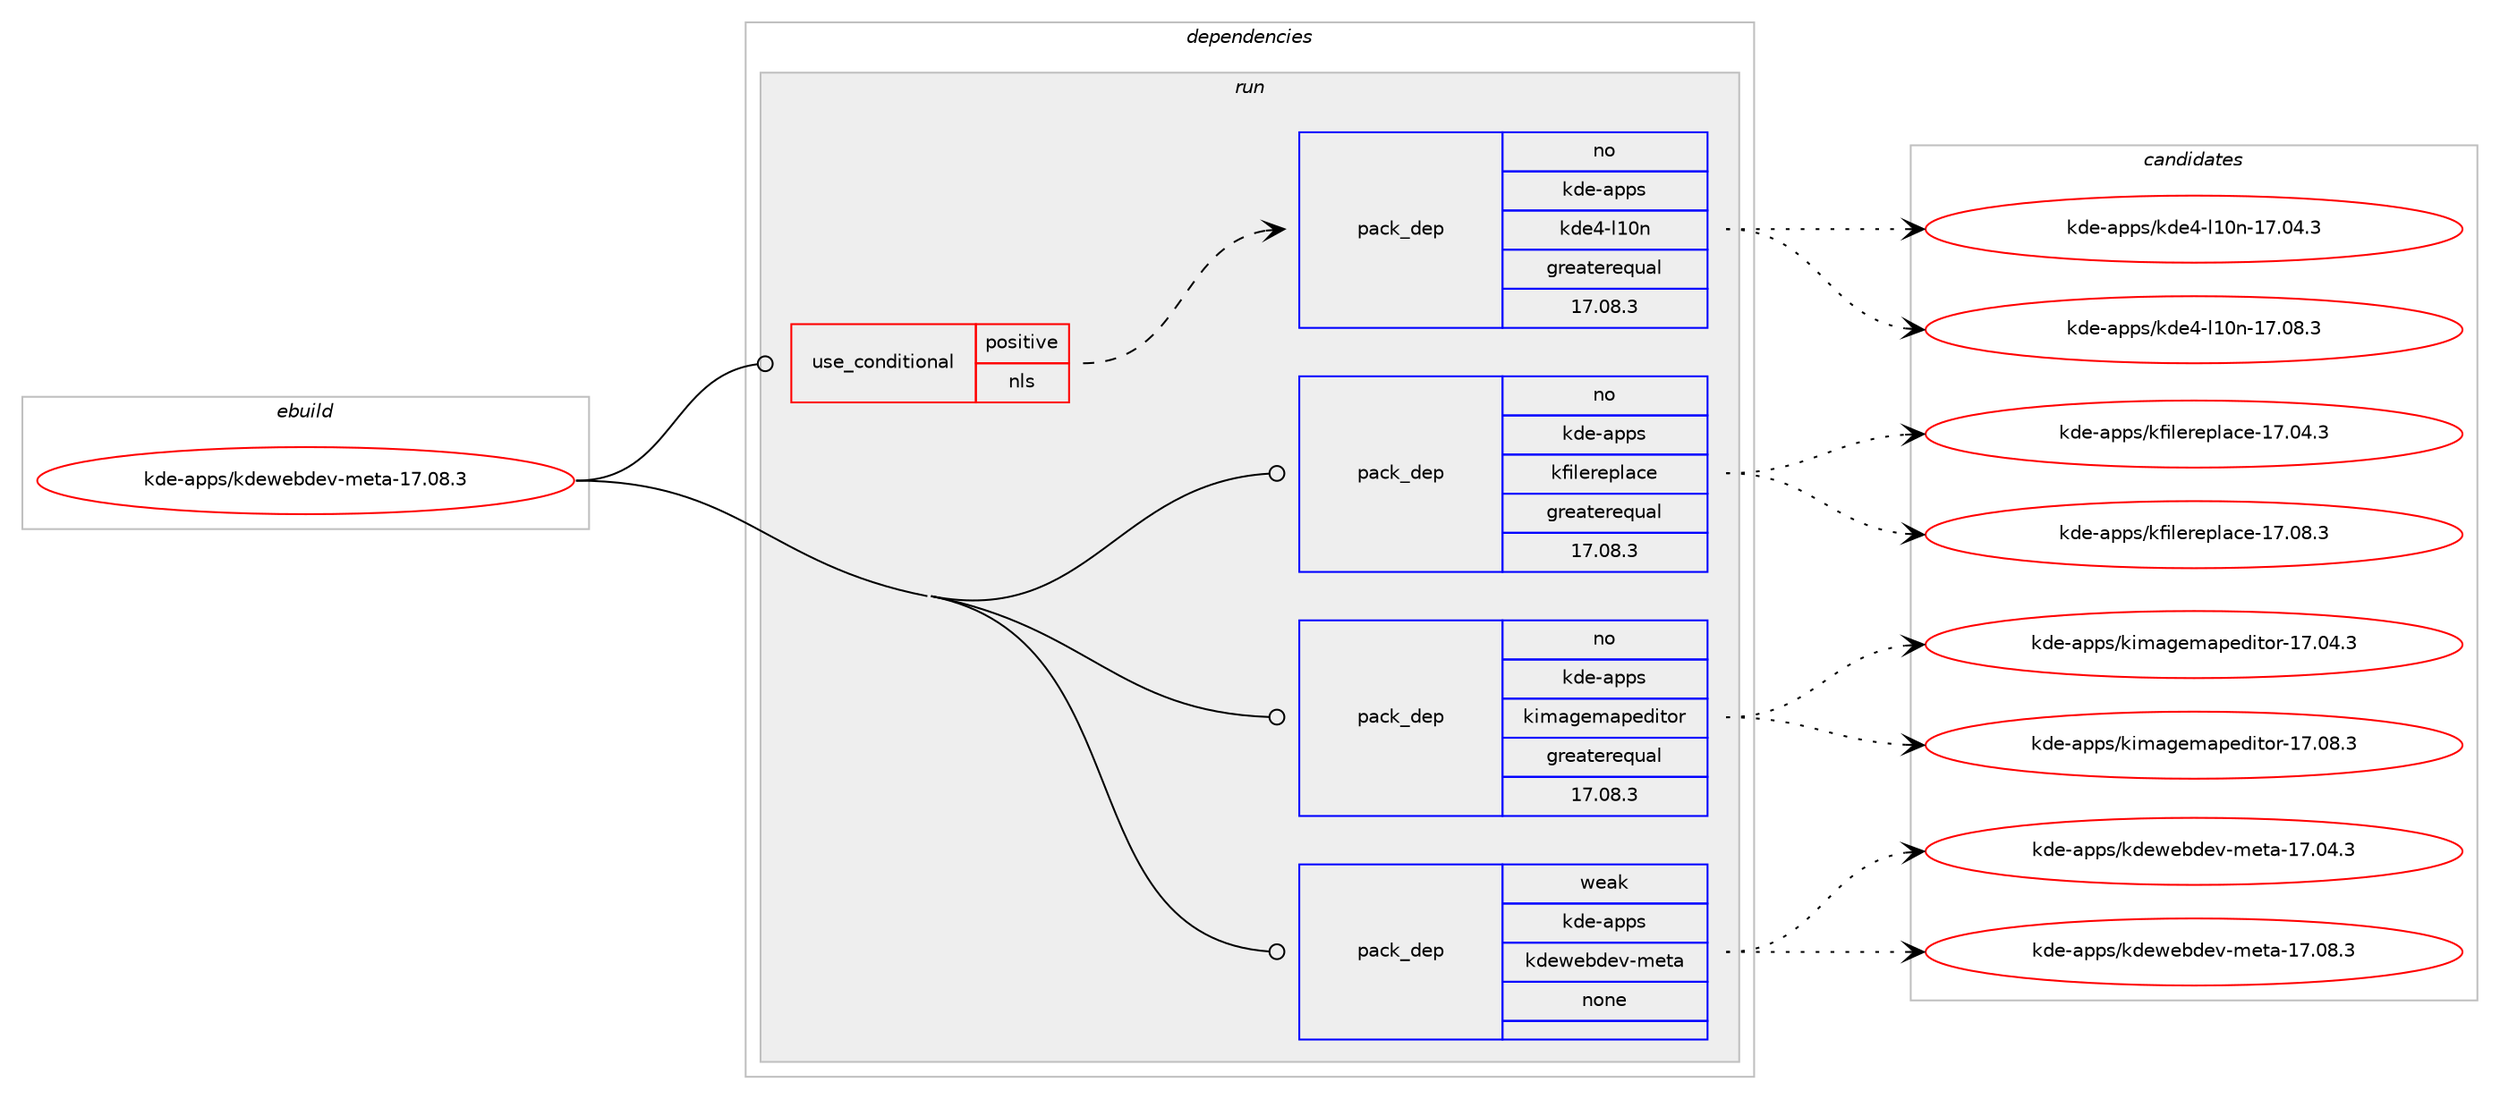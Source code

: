 digraph prolog {

# *************
# Graph options
# *************

newrank=true;
concentrate=true;
compound=true;
graph [rankdir=LR,fontname=Helvetica,fontsize=10,ranksep=1.5];#, ranksep=2.5, nodesep=0.2];
edge  [arrowhead=vee];
node  [fontname=Helvetica,fontsize=10];

# **********
# The ebuild
# **********

subgraph cluster_leftcol {
color=gray;
rank=same;
label=<<i>ebuild</i>>;
id [label="kde-apps/kdewebdev-meta-17.08.3", color=red, width=4, href="../kde-apps/kdewebdev-meta-17.08.3.svg"];
}

# ****************
# The dependencies
# ****************

subgraph cluster_midcol {
color=gray;
label=<<i>dependencies</i>>;
subgraph cluster_compile {
fillcolor="#eeeeee";
style=filled;
label=<<i>compile</i>>;
}
subgraph cluster_compileandrun {
fillcolor="#eeeeee";
style=filled;
label=<<i>compile and run</i>>;
}
subgraph cluster_run {
fillcolor="#eeeeee";
style=filled;
label=<<i>run</i>>;
subgraph cond82732 {
dependency319303 [label=<<TABLE BORDER="0" CELLBORDER="1" CELLSPACING="0" CELLPADDING="4"><TR><TD ROWSPAN="3" CELLPADDING="10">use_conditional</TD></TR><TR><TD>positive</TD></TR><TR><TD>nls</TD></TR></TABLE>>, shape=none, color=red];
subgraph pack231577 {
dependency319304 [label=<<TABLE BORDER="0" CELLBORDER="1" CELLSPACING="0" CELLPADDING="4" WIDTH="220"><TR><TD ROWSPAN="6" CELLPADDING="30">pack_dep</TD></TR><TR><TD WIDTH="110">no</TD></TR><TR><TD>kde-apps</TD></TR><TR><TD>kde4-l10n</TD></TR><TR><TD>greaterequal</TD></TR><TR><TD>17.08.3</TD></TR></TABLE>>, shape=none, color=blue];
}
dependency319303:e -> dependency319304:w [weight=20,style="dashed",arrowhead="vee"];
}
id:e -> dependency319303:w [weight=20,style="solid",arrowhead="odot"];
subgraph pack231578 {
dependency319305 [label=<<TABLE BORDER="0" CELLBORDER="1" CELLSPACING="0" CELLPADDING="4" WIDTH="220"><TR><TD ROWSPAN="6" CELLPADDING="30">pack_dep</TD></TR><TR><TD WIDTH="110">no</TD></TR><TR><TD>kde-apps</TD></TR><TR><TD>kfilereplace</TD></TR><TR><TD>greaterequal</TD></TR><TR><TD>17.08.3</TD></TR></TABLE>>, shape=none, color=blue];
}
id:e -> dependency319305:w [weight=20,style="solid",arrowhead="odot"];
subgraph pack231579 {
dependency319306 [label=<<TABLE BORDER="0" CELLBORDER="1" CELLSPACING="0" CELLPADDING="4" WIDTH="220"><TR><TD ROWSPAN="6" CELLPADDING="30">pack_dep</TD></TR><TR><TD WIDTH="110">no</TD></TR><TR><TD>kde-apps</TD></TR><TR><TD>kimagemapeditor</TD></TR><TR><TD>greaterequal</TD></TR><TR><TD>17.08.3</TD></TR></TABLE>>, shape=none, color=blue];
}
id:e -> dependency319306:w [weight=20,style="solid",arrowhead="odot"];
subgraph pack231580 {
dependency319307 [label=<<TABLE BORDER="0" CELLBORDER="1" CELLSPACING="0" CELLPADDING="4" WIDTH="220"><TR><TD ROWSPAN="6" CELLPADDING="30">pack_dep</TD></TR><TR><TD WIDTH="110">weak</TD></TR><TR><TD>kde-apps</TD></TR><TR><TD>kdewebdev-meta</TD></TR><TR><TD>none</TD></TR><TR><TD></TD></TR></TABLE>>, shape=none, color=blue];
}
id:e -> dependency319307:w [weight=20,style="solid",arrowhead="odot"];
}
}

# **************
# The candidates
# **************

subgraph cluster_choices {
rank=same;
color=gray;
label=<<i>candidates</i>>;

subgraph choice231577 {
color=black;
nodesep=1;
choice107100101459711211211547107100101524510849481104549554648524651 [label="kde-apps/kde4-l10n-17.04.3", color=red, width=4,href="../kde-apps/kde4-l10n-17.04.3.svg"];
choice107100101459711211211547107100101524510849481104549554648564651 [label="kde-apps/kde4-l10n-17.08.3", color=red, width=4,href="../kde-apps/kde4-l10n-17.08.3.svg"];
dependency319304:e -> choice107100101459711211211547107100101524510849481104549554648524651:w [style=dotted,weight="100"];
dependency319304:e -> choice107100101459711211211547107100101524510849481104549554648564651:w [style=dotted,weight="100"];
}
subgraph choice231578 {
color=black;
nodesep=1;
choice10710010145971121121154710710210510810111410111210897991014549554648524651 [label="kde-apps/kfilereplace-17.04.3", color=red, width=4,href="../kde-apps/kfilereplace-17.04.3.svg"];
choice10710010145971121121154710710210510810111410111210897991014549554648564651 [label="kde-apps/kfilereplace-17.08.3", color=red, width=4,href="../kde-apps/kfilereplace-17.08.3.svg"];
dependency319305:e -> choice10710010145971121121154710710210510810111410111210897991014549554648524651:w [style=dotted,weight="100"];
dependency319305:e -> choice10710010145971121121154710710210510810111410111210897991014549554648564651:w [style=dotted,weight="100"];
}
subgraph choice231579 {
color=black;
nodesep=1;
choice10710010145971121121154710710510997103101109971121011001051161111144549554648524651 [label="kde-apps/kimagemapeditor-17.04.3", color=red, width=4,href="../kde-apps/kimagemapeditor-17.04.3.svg"];
choice10710010145971121121154710710510997103101109971121011001051161111144549554648564651 [label="kde-apps/kimagemapeditor-17.08.3", color=red, width=4,href="../kde-apps/kimagemapeditor-17.08.3.svg"];
dependency319306:e -> choice10710010145971121121154710710510997103101109971121011001051161111144549554648524651:w [style=dotted,weight="100"];
dependency319306:e -> choice10710010145971121121154710710510997103101109971121011001051161111144549554648564651:w [style=dotted,weight="100"];
}
subgraph choice231580 {
color=black;
nodesep=1;
choice1071001014597112112115471071001011191019810010111845109101116974549554648524651 [label="kde-apps/kdewebdev-meta-17.04.3", color=red, width=4,href="../kde-apps/kdewebdev-meta-17.04.3.svg"];
choice1071001014597112112115471071001011191019810010111845109101116974549554648564651 [label="kde-apps/kdewebdev-meta-17.08.3", color=red, width=4,href="../kde-apps/kdewebdev-meta-17.08.3.svg"];
dependency319307:e -> choice1071001014597112112115471071001011191019810010111845109101116974549554648524651:w [style=dotted,weight="100"];
dependency319307:e -> choice1071001014597112112115471071001011191019810010111845109101116974549554648564651:w [style=dotted,weight="100"];
}
}

}
